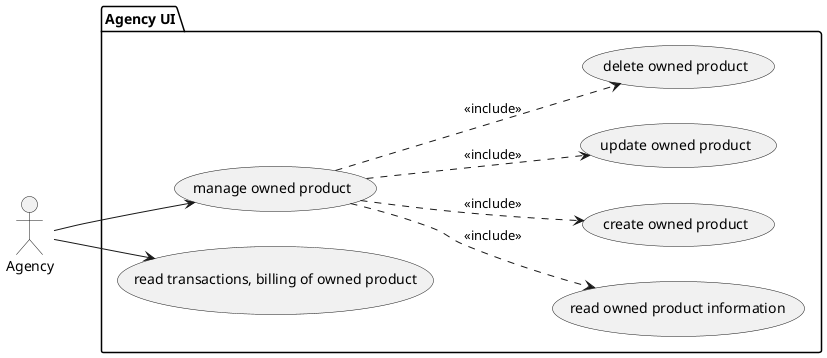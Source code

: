@startuml
left to right direction

package "Agency UI" {
    (manage owned product)
    (read transactions, billing of owned product)
    (read owned product information)
    (create owned product)
    (update owned product)
    (delete owned product)
}

(manage owned product) ..> (read owned product information): <<include>>
(manage owned product) ..> (create owned product): <<include>>
(manage owned product) ..> (update owned product): <<include>>
(manage owned product) ..> (delete owned product): <<include>>

Agency --> (manage owned product)
Agency --> (read transactions, billing of owned product)

@enduml
